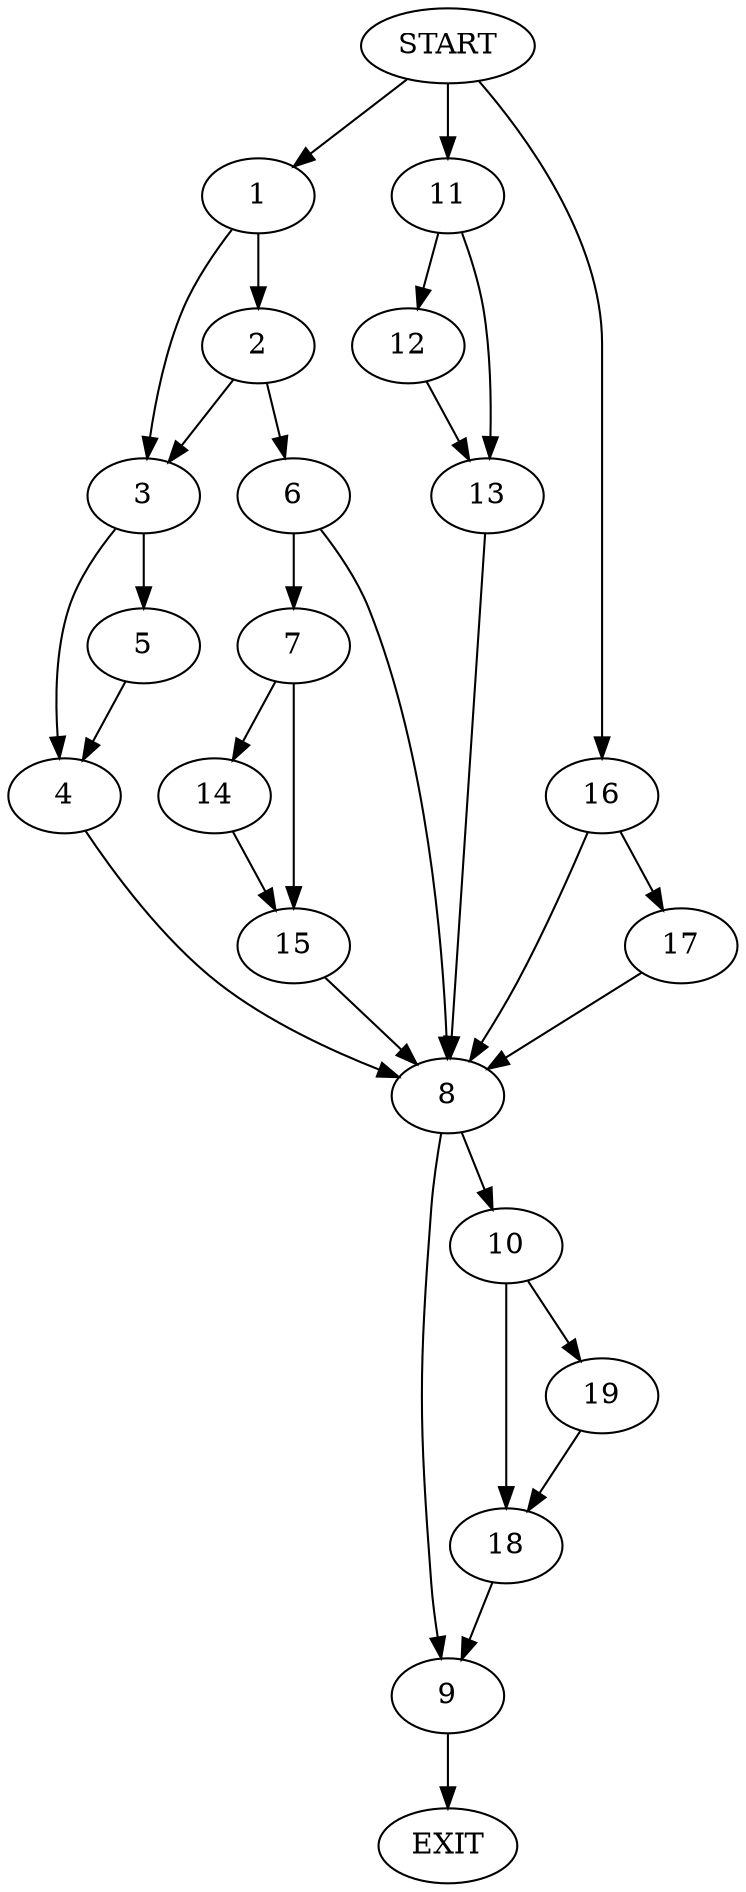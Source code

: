 digraph {
0 [label="START"]
20 [label="EXIT"]
0 -> 1
1 -> 2
1 -> 3
3 -> 4
3 -> 5
2 -> 6
2 -> 3
6 -> 7
6 -> 8
5 -> 4
4 -> 8
8 -> 9
8 -> 10
0 -> 11
11 -> 12
11 -> 13
12 -> 13
13 -> 8
7 -> 14
7 -> 15
14 -> 15
15 -> 8
0 -> 16
16 -> 8
16 -> 17
17 -> 8
9 -> 20
10 -> 18
10 -> 19
19 -> 18
18 -> 9
}
